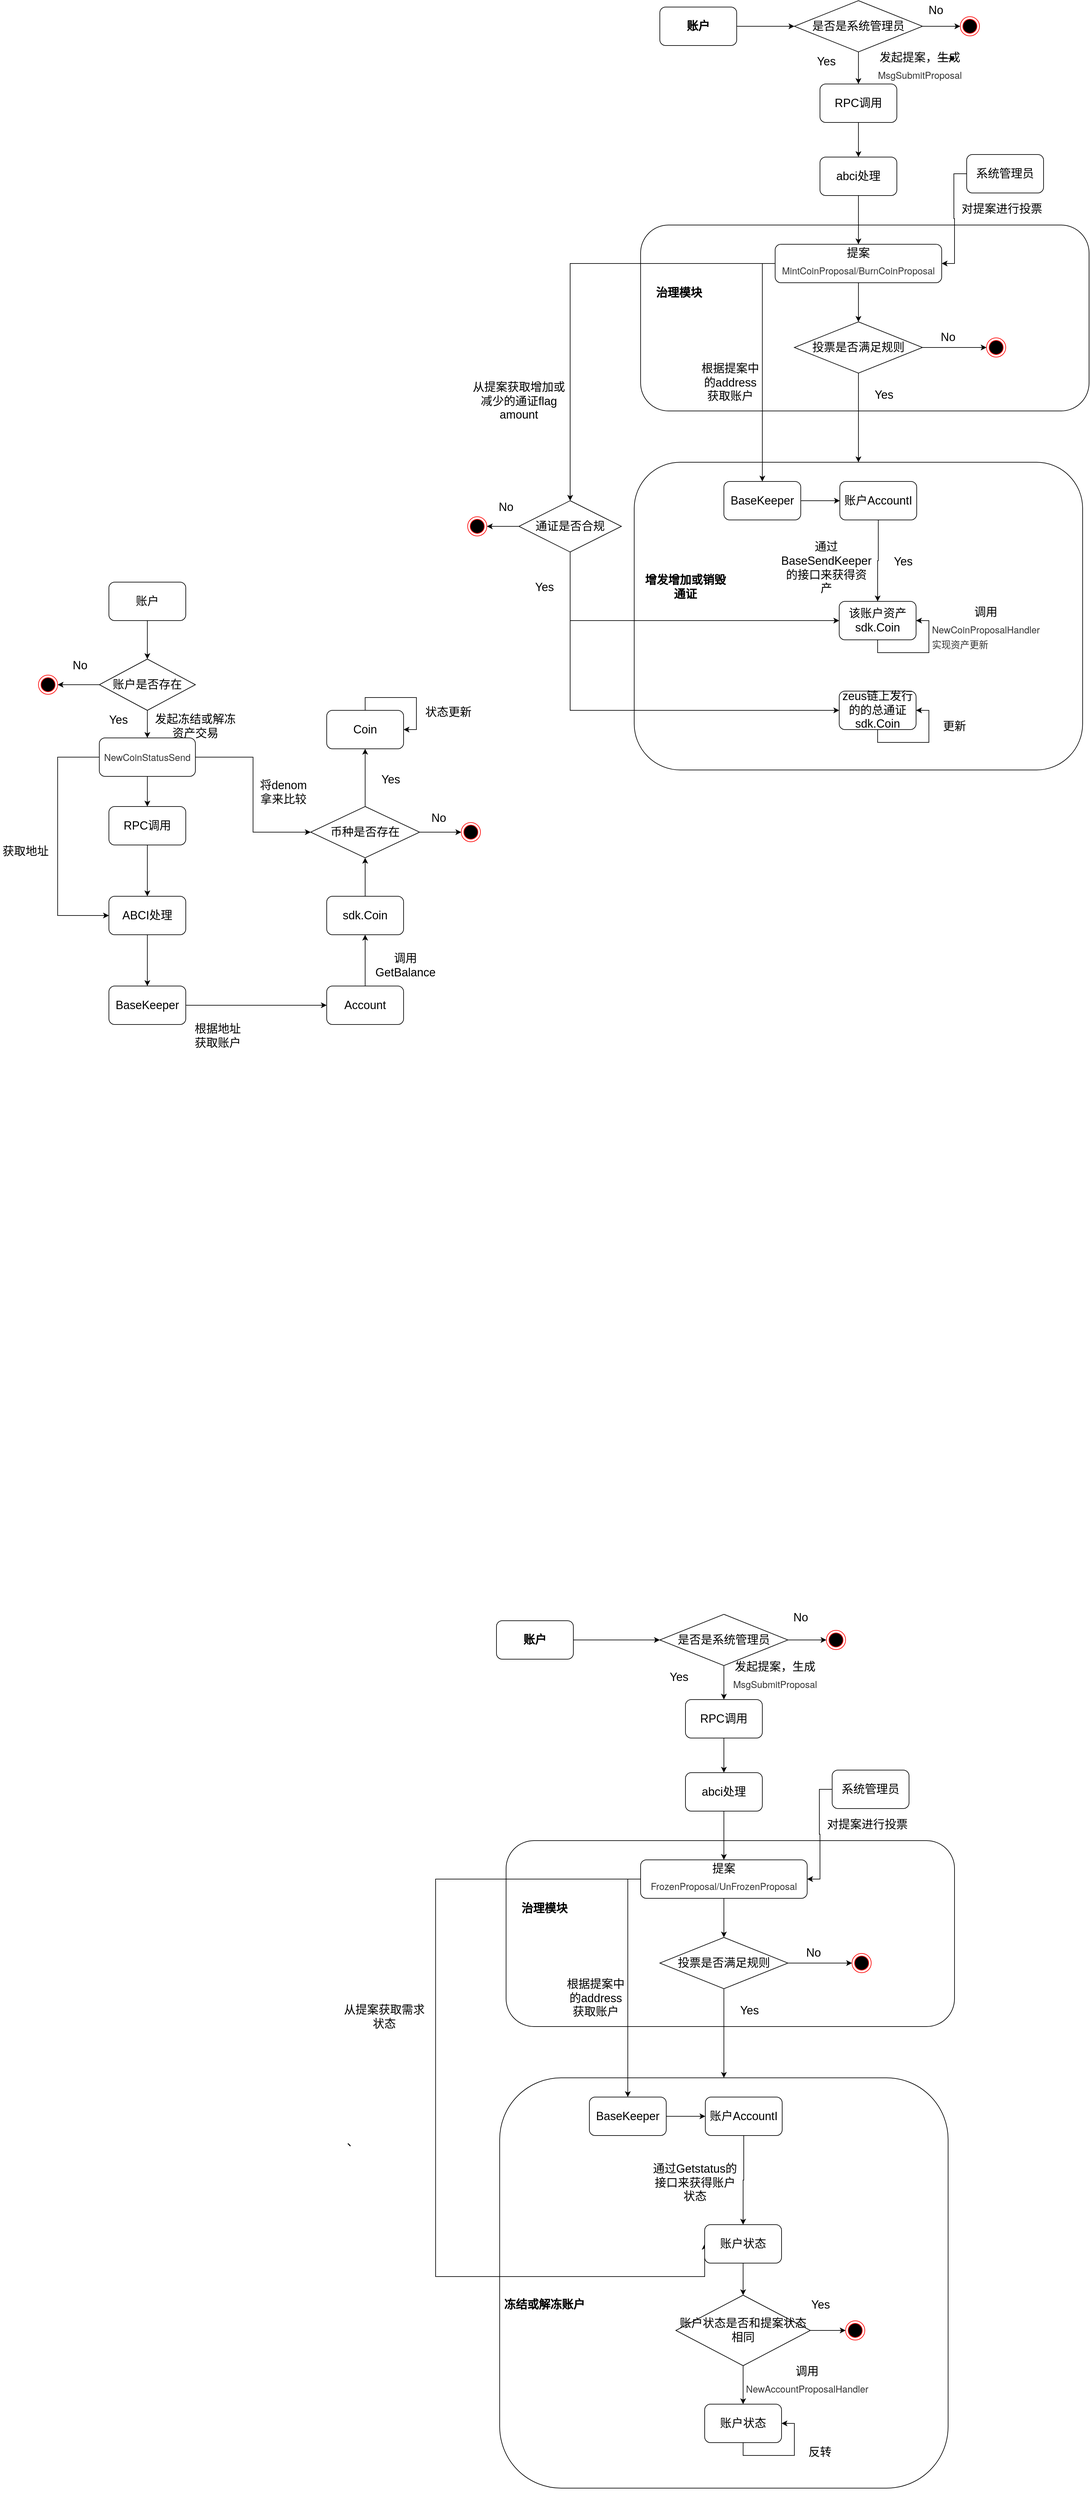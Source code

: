 <mxfile version="16.5.5" type="github">
  <diagram name="Page-1" id="13e1069c-82ec-6db2-03f1-153e76fe0fe0">
    <mxGraphModel dx="2330" dy="799" grid="1" gridSize="10" guides="1" tooltips="1" connect="1" arrows="1" fold="1" page="1" pageScale="1" pageWidth="1100" pageHeight="850" background="none" math="0" shadow="0">
      <root>
        <mxCell id="0" />
        <mxCell id="1" parent="0" />
        <mxCell id="Nz0Rocr3UUq3pwJZOBRc-75" value="" style="rounded=1;whiteSpace=wrap;html=1;fontSize=18;" vertex="1" parent="1">
          <mxGeometry x="160" y="900" width="700" height="480" as="geometry" />
        </mxCell>
        <mxCell id="Nz0Rocr3UUq3pwJZOBRc-208" style="edgeStyle=orthogonalEdgeStyle;rounded=0;orthogonalLoop=1;jettySize=auto;html=1;exitX=1;exitY=0.5;exitDx=0;exitDy=0;entryX=0;entryY=0.5;entryDx=0;entryDy=0;fontSize=18;" edge="1" parent="1" source="Nz0Rocr3UUq3pwJZOBRc-51" target="Nz0Rocr3UUq3pwJZOBRc-204">
          <mxGeometry relative="1" as="geometry" />
        </mxCell>
        <mxCell id="Nz0Rocr3UUq3pwJZOBRc-51" value="&lt;span style=&quot;font-size: 18px&quot;&gt;&lt;b&gt;账户&lt;/b&gt;&lt;/span&gt;" style="rounded=1;whiteSpace=wrap;html=1;" vertex="1" parent="1">
          <mxGeometry x="200" y="190" width="120" height="60" as="geometry" />
        </mxCell>
        <mxCell id="Nz0Rocr3UUq3pwJZOBRc-52" value="" style="rounded=1;whiteSpace=wrap;html=1;" vertex="1" parent="1">
          <mxGeometry x="170" y="530" width="700" height="290" as="geometry" />
        </mxCell>
        <mxCell id="Nz0Rocr3UUq3pwJZOBRc-53" value="&lt;b&gt;&lt;font style=&quot;font-size: 18px&quot;&gt;治理模块&lt;/font&gt;&lt;/b&gt;" style="text;html=1;strokeColor=none;fillColor=none;align=center;verticalAlign=middle;whiteSpace=wrap;rounded=0;" vertex="1" parent="1">
          <mxGeometry x="180" y="591" width="100" height="90" as="geometry" />
        </mxCell>
        <mxCell id="Nz0Rocr3UUq3pwJZOBRc-60" value="" style="edgeStyle=orthogonalEdgeStyle;rounded=0;orthogonalLoop=1;jettySize=auto;html=1;fontSize=18;" edge="1" parent="1" source="Nz0Rocr3UUq3pwJZOBRc-56" target="Nz0Rocr3UUq3pwJZOBRc-59">
          <mxGeometry relative="1" as="geometry" />
        </mxCell>
        <mxCell id="Nz0Rocr3UUq3pwJZOBRc-56" value="RPC调用" style="rounded=1;whiteSpace=wrap;html=1;fontSize=18;" vertex="1" parent="1">
          <mxGeometry x="450" y="310" width="120" height="60" as="geometry" />
        </mxCell>
        <mxCell id="Nz0Rocr3UUq3pwJZOBRc-66" style="edgeStyle=orthogonalEdgeStyle;rounded=0;orthogonalLoop=1;jettySize=auto;html=1;entryX=0.5;entryY=0;entryDx=0;entryDy=0;fontSize=18;" edge="1" parent="1" source="Nz0Rocr3UUq3pwJZOBRc-59" target="Nz0Rocr3UUq3pwJZOBRc-63">
          <mxGeometry relative="1" as="geometry" />
        </mxCell>
        <mxCell id="Nz0Rocr3UUq3pwJZOBRc-59" value="abci处理" style="whiteSpace=wrap;html=1;fontSize=18;rounded=1;" vertex="1" parent="1">
          <mxGeometry x="450" y="424" width="120" height="60" as="geometry" />
        </mxCell>
        <mxCell id="Nz0Rocr3UUq3pwJZOBRc-62" value="发起提案，生成&lt;div&gt;&lt;div class=&quot;document&quot;&gt;&lt;p class=&quot;paragraph text-align-type-left pap-line-1.3 pap-line-rule-auto pap-spacing-before-3pt pap-spacing-after-3pt&quot; style=&quot;text-align: left ; line-height: 1.3 ; margin-top: 4px ; margin-bottom: 4px&quot;&gt;&lt;span style=&quot;font-size: 11pt ; font-family: &amp;#34;helvetica neue&amp;#34; , &amp;#34;helvetica&amp;#34; , &amp;#34;pingfang sc&amp;#34; , &amp;#34;microsoft yahei&amp;#34; , &amp;#34;source han sans sc&amp;#34; , &amp;#34;noto sans cjk sc&amp;#34; , &amp;#34;wenquanyi micro hei&amp;#34; , sans-serif ; color: rgb(51 , 51 , 51) ; background: transparent ; letter-spacing: 0pt ; vertical-align: baseline&quot;&gt;MsgSubmitProposal&lt;/span&gt;&lt;/p&gt;&lt;/div&gt;&lt;/div&gt;" style="text;html=1;strokeColor=none;fillColor=none;align=center;verticalAlign=middle;whiteSpace=wrap;rounded=0;fontSize=18;" vertex="1" parent="1">
          <mxGeometry x="551" y="270" width="110" height="30" as="geometry" />
        </mxCell>
        <mxCell id="Nz0Rocr3UUq3pwJZOBRc-71" value="" style="edgeStyle=orthogonalEdgeStyle;rounded=0;orthogonalLoop=1;jettySize=auto;html=1;fontSize=18;" edge="1" parent="1" source="Nz0Rocr3UUq3pwJZOBRc-63" target="Nz0Rocr3UUq3pwJZOBRc-69">
          <mxGeometry relative="1" as="geometry" />
        </mxCell>
        <mxCell id="Nz0Rocr3UUq3pwJZOBRc-82" style="edgeStyle=orthogonalEdgeStyle;rounded=0;orthogonalLoop=1;jettySize=auto;html=1;exitX=0;exitY=0.5;exitDx=0;exitDy=0;entryX=0.5;entryY=0;entryDx=0;entryDy=0;fontSize=18;" edge="1" parent="1" source="Nz0Rocr3UUq3pwJZOBRc-63" target="Nz0Rocr3UUq3pwJZOBRc-78">
          <mxGeometry relative="1" as="geometry" />
        </mxCell>
        <mxCell id="Nz0Rocr3UUq3pwJZOBRc-108" style="edgeStyle=orthogonalEdgeStyle;rounded=0;orthogonalLoop=1;jettySize=auto;html=1;exitX=0;exitY=0.5;exitDx=0;exitDy=0;entryX=0.5;entryY=0;entryDx=0;entryDy=0;fontSize=18;" edge="1" parent="1" source="Nz0Rocr3UUq3pwJZOBRc-63" target="Nz0Rocr3UUq3pwJZOBRc-107">
          <mxGeometry relative="1" as="geometry" />
        </mxCell>
        <mxCell id="Nz0Rocr3UUq3pwJZOBRc-63" value="提案&lt;div&gt;&lt;div class=&quot;document&quot;&gt;&lt;p class=&quot;paragraph text-align-type-left pap-line-1.3 pap-line-rule-auto pap-spacing-before-3pt pap-spacing-after-3pt&quot; style=&quot;text-align: left ; line-height: 1.3 ; margin-top: 4px ; margin-bottom: 4px&quot;&gt;&lt;span style=&quot;font-size: 11pt ; font-family: &amp;#34;helvetica neue&amp;#34; , &amp;#34;helvetica&amp;#34; , &amp;#34;pingfang sc&amp;#34; , &amp;#34;microsoft yahei&amp;#34; , &amp;#34;source han sans sc&amp;#34; , &amp;#34;noto sans cjk sc&amp;#34; , &amp;#34;wenquanyi micro hei&amp;#34; , sans-serif ; color: rgb(51 , 51 , 51) ; background: transparent ; letter-spacing: 0pt ; vertical-align: baseline&quot;&gt;MintCoinProposal/BurnCoinProposal&lt;/span&gt;&lt;/p&gt;&lt;/div&gt;&lt;/div&gt;" style="rounded=1;whiteSpace=wrap;html=1;fontSize=18;" vertex="1" parent="1">
          <mxGeometry x="380" y="560" width="260" height="60" as="geometry" />
        </mxCell>
        <mxCell id="Nz0Rocr3UUq3pwJZOBRc-65" style="edgeStyle=orthogonalEdgeStyle;rounded=0;orthogonalLoop=1;jettySize=auto;html=1;entryX=1;entryY=0.5;entryDx=0;entryDy=0;fontSize=18;" edge="1" parent="1" source="Nz0Rocr3UUq3pwJZOBRc-64" target="Nz0Rocr3UUq3pwJZOBRc-63">
          <mxGeometry relative="1" as="geometry" />
        </mxCell>
        <mxCell id="Nz0Rocr3UUq3pwJZOBRc-64" value="系统管理员" style="rounded=1;whiteSpace=wrap;html=1;fontSize=18;" vertex="1" parent="1">
          <mxGeometry x="679" y="420" width="120" height="60" as="geometry" />
        </mxCell>
        <mxCell id="Nz0Rocr3UUq3pwJZOBRc-67" value="对提案进行投票" style="text;html=1;strokeColor=none;fillColor=none;align=center;verticalAlign=middle;whiteSpace=wrap;rounded=0;fontSize=18;" vertex="1" parent="1">
          <mxGeometry x="669" y="490" width="130" height="30" as="geometry" />
        </mxCell>
        <mxCell id="Nz0Rocr3UUq3pwJZOBRc-73" style="edgeStyle=orthogonalEdgeStyle;rounded=0;orthogonalLoop=1;jettySize=auto;html=1;exitX=1;exitY=0.5;exitDx=0;exitDy=0;entryX=0;entryY=0.5;entryDx=0;entryDy=0;fontSize=18;" edge="1" parent="1" source="Nz0Rocr3UUq3pwJZOBRc-69" target="Nz0Rocr3UUq3pwJZOBRc-72">
          <mxGeometry relative="1" as="geometry" />
        </mxCell>
        <mxCell id="Nz0Rocr3UUq3pwJZOBRc-77" style="edgeStyle=orthogonalEdgeStyle;rounded=0;orthogonalLoop=1;jettySize=auto;html=1;exitX=0.5;exitY=1;exitDx=0;exitDy=0;entryX=0.5;entryY=0;entryDx=0;entryDy=0;fontSize=18;" edge="1" parent="1" source="Nz0Rocr3UUq3pwJZOBRc-69" target="Nz0Rocr3UUq3pwJZOBRc-75">
          <mxGeometry relative="1" as="geometry" />
        </mxCell>
        <mxCell id="Nz0Rocr3UUq3pwJZOBRc-69" value="投票是否满足规则" style="rhombus;whiteSpace=wrap;html=1;fontSize=18;" vertex="1" parent="1">
          <mxGeometry x="410" y="681" width="200" height="80" as="geometry" />
        </mxCell>
        <mxCell id="Nz0Rocr3UUq3pwJZOBRc-72" value="" style="ellipse;html=1;shape=endState;fillColor=#000000;strokeColor=#ff0000;fontSize=18;" vertex="1" parent="1">
          <mxGeometry x="710" y="706" width="30" height="30" as="geometry" />
        </mxCell>
        <mxCell id="Nz0Rocr3UUq3pwJZOBRc-74" value="No" style="text;html=1;strokeColor=none;fillColor=none;align=center;verticalAlign=middle;whiteSpace=wrap;rounded=0;fontSize=18;" vertex="1" parent="1">
          <mxGeometry x="620" y="690" width="60" height="30" as="geometry" />
        </mxCell>
        <mxCell id="Nz0Rocr3UUq3pwJZOBRc-76" value="&lt;b&gt;增发增加或销毁通证&lt;/b&gt;" style="text;html=1;strokeColor=none;fillColor=none;align=center;verticalAlign=middle;whiteSpace=wrap;rounded=0;fontSize=18;" vertex="1" parent="1">
          <mxGeometry x="170" y="1080" width="140" height="30" as="geometry" />
        </mxCell>
        <mxCell id="Nz0Rocr3UUq3pwJZOBRc-85" value="" style="edgeStyle=orthogonalEdgeStyle;rounded=0;orthogonalLoop=1;jettySize=auto;html=1;fontSize=18;" edge="1" parent="1" source="Nz0Rocr3UUq3pwJZOBRc-78" target="Nz0Rocr3UUq3pwJZOBRc-84">
          <mxGeometry relative="1" as="geometry" />
        </mxCell>
        <mxCell id="Nz0Rocr3UUq3pwJZOBRc-78" value="BaseKeeper" style="rounded=1;whiteSpace=wrap;html=1;fontSize=18;" vertex="1" parent="1">
          <mxGeometry x="300" y="930" width="120" height="60" as="geometry" />
        </mxCell>
        <mxCell id="Nz0Rocr3UUq3pwJZOBRc-83" value="根据提案中的address获取账户" style="text;html=1;strokeColor=none;fillColor=none;align=center;verticalAlign=middle;whiteSpace=wrap;rounded=0;fontSize=18;" vertex="1" parent="1">
          <mxGeometry x="260" y="761" width="100" height="30" as="geometry" />
        </mxCell>
        <mxCell id="Nz0Rocr3UUq3pwJZOBRc-215" style="edgeStyle=orthogonalEdgeStyle;rounded=0;orthogonalLoop=1;jettySize=auto;html=1;entryX=0.5;entryY=0;entryDx=0;entryDy=0;fontSize=18;" edge="1" parent="1" source="Nz0Rocr3UUq3pwJZOBRc-84" target="Nz0Rocr3UUq3pwJZOBRc-95">
          <mxGeometry relative="1" as="geometry" />
        </mxCell>
        <mxCell id="Nz0Rocr3UUq3pwJZOBRc-84" value="账户AccountI" style="rounded=1;whiteSpace=wrap;html=1;fontSize=18;" vertex="1" parent="1">
          <mxGeometry x="481" y="930" width="120" height="60" as="geometry" />
        </mxCell>
        <mxCell id="Nz0Rocr3UUq3pwJZOBRc-92" value="Yes" style="text;html=1;strokeColor=none;fillColor=none;align=center;verticalAlign=middle;whiteSpace=wrap;rounded=0;fontSize=18;" vertex="1" parent="1">
          <mxGeometry x="520" y="780" width="60" height="30" as="geometry" />
        </mxCell>
        <mxCell id="Nz0Rocr3UUq3pwJZOBRc-95" value="该账户资产sdk.Coin" style="rounded=1;whiteSpace=wrap;html=1;fontSize=18;" vertex="1" parent="1">
          <mxGeometry x="480" y="1117" width="120" height="60" as="geometry" />
        </mxCell>
        <mxCell id="Nz0Rocr3UUq3pwJZOBRc-98" value="从提案获取增加或减少的通证flag amount" style="text;html=1;strokeColor=none;fillColor=none;align=center;verticalAlign=middle;whiteSpace=wrap;rounded=0;fontSize=18;" vertex="1" parent="1">
          <mxGeometry x="-100" y="790" width="160" height="30" as="geometry" />
        </mxCell>
        <mxCell id="Nz0Rocr3UUq3pwJZOBRc-100" style="edgeStyle=orthogonalEdgeStyle;rounded=0;orthogonalLoop=1;jettySize=auto;html=1;exitX=0.5;exitY=1;exitDx=0;exitDy=0;entryX=1;entryY=0.5;entryDx=0;entryDy=0;fontSize=18;" edge="1" parent="1" source="Nz0Rocr3UUq3pwJZOBRc-95" target="Nz0Rocr3UUq3pwJZOBRc-95">
          <mxGeometry relative="1" as="geometry" />
        </mxCell>
        <mxCell id="Nz0Rocr3UUq3pwJZOBRc-102" style="edgeStyle=orthogonalEdgeStyle;rounded=0;orthogonalLoop=1;jettySize=auto;html=1;exitX=0.5;exitY=1;exitDx=0;exitDy=0;fontSize=18;" edge="1" parent="1">
          <mxGeometry relative="1" as="geometry">
            <mxPoint x="510" y="1437" as="sourcePoint" />
            <mxPoint x="510" y="1437" as="targetPoint" />
          </mxGeometry>
        </mxCell>
        <mxCell id="Nz0Rocr3UUq3pwJZOBRc-104" value="zeus链上发行的的总通证sdk.Coin" style="rounded=1;whiteSpace=wrap;html=1;fontSize=18;" vertex="1" parent="1">
          <mxGeometry x="480" y="1257" width="120" height="60" as="geometry" />
        </mxCell>
        <mxCell id="Nz0Rocr3UUq3pwJZOBRc-111" value="" style="edgeStyle=orthogonalEdgeStyle;rounded=0;orthogonalLoop=1;jettySize=auto;html=1;fontSize=18;" edge="1" parent="1" source="Nz0Rocr3UUq3pwJZOBRc-107" target="Nz0Rocr3UUq3pwJZOBRc-110">
          <mxGeometry relative="1" as="geometry" />
        </mxCell>
        <mxCell id="Nz0Rocr3UUq3pwJZOBRc-114" style="edgeStyle=orthogonalEdgeStyle;rounded=0;orthogonalLoop=1;jettySize=auto;html=1;exitX=0.5;exitY=1;exitDx=0;exitDy=0;entryX=0;entryY=0.5;entryDx=0;entryDy=0;fontSize=18;" edge="1" parent="1" source="Nz0Rocr3UUq3pwJZOBRc-107" target="Nz0Rocr3UUq3pwJZOBRc-95">
          <mxGeometry relative="1" as="geometry" />
        </mxCell>
        <mxCell id="Nz0Rocr3UUq3pwJZOBRc-115" style="edgeStyle=orthogonalEdgeStyle;rounded=0;orthogonalLoop=1;jettySize=auto;html=1;exitX=0.5;exitY=1;exitDx=0;exitDy=0;entryX=0;entryY=0.5;entryDx=0;entryDy=0;fontSize=18;" edge="1" parent="1" source="Nz0Rocr3UUq3pwJZOBRc-107" target="Nz0Rocr3UUq3pwJZOBRc-104">
          <mxGeometry relative="1" as="geometry" />
        </mxCell>
        <mxCell id="Nz0Rocr3UUq3pwJZOBRc-107" value="通证是否合规" style="rhombus;whiteSpace=wrap;html=1;fontSize=18;" vertex="1" parent="1">
          <mxGeometry x="-20" y="960" width="160" height="80" as="geometry" />
        </mxCell>
        <mxCell id="Nz0Rocr3UUq3pwJZOBRc-109" value="Yes" style="text;html=1;strokeColor=none;fillColor=none;align=center;verticalAlign=middle;whiteSpace=wrap;rounded=0;fontSize=18;" vertex="1" parent="1">
          <mxGeometry x="550" y="1040" width="60" height="30" as="geometry" />
        </mxCell>
        <mxCell id="Nz0Rocr3UUq3pwJZOBRc-110" value="" style="ellipse;html=1;shape=endState;fillColor=#000000;strokeColor=#ff0000;fontSize=18;" vertex="1" parent="1">
          <mxGeometry x="-100" y="985" width="30" height="30" as="geometry" />
        </mxCell>
        <mxCell id="Nz0Rocr3UUq3pwJZOBRc-113" value="No" style="text;html=1;strokeColor=none;fillColor=none;align=center;verticalAlign=middle;whiteSpace=wrap;rounded=0;fontSize=18;" vertex="1" parent="1">
          <mxGeometry x="-70" y="955" width="60" height="30" as="geometry" />
        </mxCell>
        <mxCell id="Nz0Rocr3UUq3pwJZOBRc-116" value="Yes" style="text;html=1;strokeColor=none;fillColor=none;align=center;verticalAlign=middle;whiteSpace=wrap;rounded=0;fontSize=18;" vertex="1" parent="1">
          <mxGeometry x="-10" y="1080" width="60" height="30" as="geometry" />
        </mxCell>
        <mxCell id="Nz0Rocr3UUq3pwJZOBRc-117" style="edgeStyle=orthogonalEdgeStyle;rounded=0;orthogonalLoop=1;jettySize=auto;html=1;exitX=0.5;exitY=1;exitDx=0;exitDy=0;fontSize=18;" edge="1" parent="1">
          <mxGeometry relative="1" as="geometry">
            <mxPoint x="510" y="1437" as="sourcePoint" />
            <mxPoint x="510" y="1437" as="targetPoint" />
          </mxGeometry>
        </mxCell>
        <mxCell id="Nz0Rocr3UUq3pwJZOBRc-118" style="edgeStyle=orthogonalEdgeStyle;rounded=0;orthogonalLoop=1;jettySize=auto;html=1;exitX=0.5;exitY=1;exitDx=0;exitDy=0;entryX=1;entryY=0.5;entryDx=0;entryDy=0;fontSize=18;" edge="1" parent="1" source="Nz0Rocr3UUq3pwJZOBRc-104" target="Nz0Rocr3UUq3pwJZOBRc-104">
          <mxGeometry relative="1" as="geometry" />
        </mxCell>
        <mxCell id="Nz0Rocr3UUq3pwJZOBRc-119" value="更新" style="text;html=1;strokeColor=none;fillColor=none;align=center;verticalAlign=middle;whiteSpace=wrap;rounded=0;fontSize=18;" vertex="1" parent="1">
          <mxGeometry x="630" y="1297" width="60" height="30" as="geometry" />
        </mxCell>
        <mxCell id="Nz0Rocr3UUq3pwJZOBRc-120" value="通过BaseSendKeeper的接口来获得资产" style="text;html=1;strokeColor=none;fillColor=none;align=center;verticalAlign=middle;whiteSpace=wrap;rounded=0;fontSize=18;" vertex="1" parent="1">
          <mxGeometry x="390" y="1050" width="140" height="30" as="geometry" />
        </mxCell>
        <mxCell id="Nz0Rocr3UUq3pwJZOBRc-123" value="" style="rounded=1;whiteSpace=wrap;html=1;fontSize=18;" vertex="1" parent="1">
          <mxGeometry x="-50" y="3420" width="700" height="640" as="geometry" />
        </mxCell>
        <mxCell id="Nz0Rocr3UUq3pwJZOBRc-199" style="edgeStyle=orthogonalEdgeStyle;rounded=0;orthogonalLoop=1;jettySize=auto;html=1;entryX=0;entryY=0.5;entryDx=0;entryDy=0;fontSize=18;" edge="1" parent="1" source="Nz0Rocr3UUq3pwJZOBRc-125" target="Nz0Rocr3UUq3pwJZOBRc-195">
          <mxGeometry relative="1" as="geometry" />
        </mxCell>
        <mxCell id="Nz0Rocr3UUq3pwJZOBRc-125" value="&lt;span style=&quot;font-size: 18px&quot;&gt;&lt;b&gt;账户&lt;/b&gt;&lt;/span&gt;" style="rounded=1;whiteSpace=wrap;html=1;" vertex="1" parent="1">
          <mxGeometry x="-55" y="2707" width="120" height="60" as="geometry" />
        </mxCell>
        <mxCell id="Nz0Rocr3UUq3pwJZOBRc-126" value="" style="rounded=1;whiteSpace=wrap;html=1;" vertex="1" parent="1">
          <mxGeometry x="-40" y="3050" width="700" height="290" as="geometry" />
        </mxCell>
        <mxCell id="Nz0Rocr3UUq3pwJZOBRc-127" value="&lt;b&gt;&lt;font style=&quot;font-size: 18px&quot;&gt;治理模块&lt;/font&gt;&lt;/b&gt;" style="text;html=1;strokeColor=none;fillColor=none;align=center;verticalAlign=middle;whiteSpace=wrap;rounded=0;" vertex="1" parent="1">
          <mxGeometry x="-30" y="3111" width="100" height="90" as="geometry" />
        </mxCell>
        <mxCell id="Nz0Rocr3UUq3pwJZOBRc-128" value="" style="edgeStyle=orthogonalEdgeStyle;rounded=0;orthogonalLoop=1;jettySize=auto;html=1;fontSize=18;" edge="1" parent="1" source="Nz0Rocr3UUq3pwJZOBRc-129" target="Nz0Rocr3UUq3pwJZOBRc-131">
          <mxGeometry relative="1" as="geometry" />
        </mxCell>
        <mxCell id="Nz0Rocr3UUq3pwJZOBRc-129" value="RPC调用" style="rounded=1;whiteSpace=wrap;html=1;fontSize=18;" vertex="1" parent="1">
          <mxGeometry x="240" y="2830" width="120" height="60" as="geometry" />
        </mxCell>
        <mxCell id="Nz0Rocr3UUq3pwJZOBRc-130" style="edgeStyle=orthogonalEdgeStyle;rounded=0;orthogonalLoop=1;jettySize=auto;html=1;entryX=0.5;entryY=0;entryDx=0;entryDy=0;fontSize=18;" edge="1" parent="1" source="Nz0Rocr3UUq3pwJZOBRc-131" target="Nz0Rocr3UUq3pwJZOBRc-136">
          <mxGeometry relative="1" as="geometry" />
        </mxCell>
        <mxCell id="Nz0Rocr3UUq3pwJZOBRc-131" value="abci处理" style="whiteSpace=wrap;html=1;fontSize=18;rounded=1;" vertex="1" parent="1">
          <mxGeometry x="240" y="2944" width="120" height="60" as="geometry" />
        </mxCell>
        <mxCell id="Nz0Rocr3UUq3pwJZOBRc-132" value="发起提案，生成&lt;div&gt;&lt;div class=&quot;document&quot;&gt;&lt;p class=&quot;paragraph text-align-type-left pap-line-1.3 pap-line-rule-auto pap-spacing-before-3pt pap-spacing-after-3pt&quot; style=&quot;text-align: left ; line-height: 1.3 ; margin-top: 4px ; margin-bottom: 4px&quot;&gt;&lt;span style=&quot;font-size: 11pt ; font-family: &amp;#34;helvetica neue&amp;#34; , &amp;#34;helvetica&amp;#34; , &amp;#34;pingfang sc&amp;#34; , &amp;#34;microsoft yahei&amp;#34; , &amp;#34;source han sans sc&amp;#34; , &amp;#34;noto sans cjk sc&amp;#34; , &amp;#34;wenquanyi micro hei&amp;#34; , sans-serif ; color: rgb(51 , 51 , 51) ; background: transparent ; letter-spacing: 0pt ; vertical-align: baseline&quot;&gt;MsgSubmitProposal&lt;/span&gt;&lt;/p&gt;&lt;/div&gt;&lt;/div&gt;" style="text;html=1;strokeColor=none;fillColor=none;align=center;verticalAlign=middle;whiteSpace=wrap;rounded=0;fontSize=18;" vertex="1" parent="1">
          <mxGeometry x="325" y="2780" width="110" height="30" as="geometry" />
        </mxCell>
        <mxCell id="Nz0Rocr3UUq3pwJZOBRc-133" value="" style="edgeStyle=orthogonalEdgeStyle;rounded=0;orthogonalLoop=1;jettySize=auto;html=1;fontSize=18;" edge="1" parent="1" source="Nz0Rocr3UUq3pwJZOBRc-136" target="Nz0Rocr3UUq3pwJZOBRc-142">
          <mxGeometry relative="1" as="geometry" />
        </mxCell>
        <mxCell id="Nz0Rocr3UUq3pwJZOBRc-134" style="edgeStyle=orthogonalEdgeStyle;rounded=0;orthogonalLoop=1;jettySize=auto;html=1;exitX=0;exitY=0.5;exitDx=0;exitDy=0;entryX=0.5;entryY=0;entryDx=0;entryDy=0;fontSize=18;" edge="1" parent="1" source="Nz0Rocr3UUq3pwJZOBRc-136" target="Nz0Rocr3UUq3pwJZOBRc-147">
          <mxGeometry relative="1" as="geometry" />
        </mxCell>
        <mxCell id="Nz0Rocr3UUq3pwJZOBRc-135" style="edgeStyle=orthogonalEdgeStyle;rounded=0;orthogonalLoop=1;jettySize=auto;html=1;exitX=0;exitY=0.5;exitDx=0;exitDy=0;entryX=0;entryY=0.5;entryDx=0;entryDy=0;fontSize=18;" edge="1" parent="1" source="Nz0Rocr3UUq3pwJZOBRc-136" target="Nz0Rocr3UUq3pwJZOBRc-157">
          <mxGeometry relative="1" as="geometry">
            <mxPoint x="-150" y="3480" as="targetPoint" />
            <Array as="points">
              <mxPoint x="-150" y="3110" />
              <mxPoint x="-150" y="3730" />
            </Array>
          </mxGeometry>
        </mxCell>
        <mxCell id="Nz0Rocr3UUq3pwJZOBRc-136" value="提案&lt;div&gt;&lt;div class=&quot;document&quot;&gt;&lt;p class=&quot;paragraph text-align-type-left pap-line-1.3 pap-line-rule-auto pap-spacing-before-3pt pap-spacing-after-3pt&quot; style=&quot;text-align: left ; line-height: 1.3 ; margin-top: 4px ; margin-bottom: 4px&quot;&gt;&lt;span style=&quot;font-size: 11pt ; font-family: &amp;#34;helvetica neue&amp;#34; , &amp;#34;helvetica&amp;#34; , &amp;#34;pingfang sc&amp;#34; , &amp;#34;microsoft yahei&amp;#34; , &amp;#34;source han sans sc&amp;#34; , &amp;#34;noto sans cjk sc&amp;#34; , &amp;#34;wenquanyi micro hei&amp;#34; , sans-serif ; color: rgb(51 , 51 , 51) ; background: transparent ; letter-spacing: 0pt ; vertical-align: baseline&quot;&gt;&lt;span style=&quot;background-color: transparent ; font-family: &amp;#34;helvetica neue&amp;#34; , &amp;#34;helvetica&amp;#34; , &amp;#34;pingfang sc&amp;#34; , &amp;#34;microsoft yahei&amp;#34; , &amp;#34;source han sans sc&amp;#34; , &amp;#34;noto sans cjk sc&amp;#34; , &amp;#34;wenquanyi micro hei&amp;#34; , sans-serif ; font-size: 11pt ; letter-spacing: 0pt&quot;&gt;FrozenProposal&lt;/span&gt;/Un&lt;/span&gt;&lt;span style=&quot;background-color: transparent ; color: rgb(51 , 51 , 51) ; font-family: &amp;#34;helvetica neue&amp;#34; , &amp;#34;helvetica&amp;#34; , &amp;#34;pingfang sc&amp;#34; , &amp;#34;microsoft yahei&amp;#34; , &amp;#34;source han sans sc&amp;#34; , &amp;#34;noto sans cjk sc&amp;#34; , &amp;#34;wenquanyi micro hei&amp;#34; , sans-serif ; font-size: 11pt ; letter-spacing: 0pt&quot;&gt;FrozenProposal&lt;/span&gt;&lt;/p&gt;&lt;/div&gt;&lt;/div&gt;" style="rounded=1;whiteSpace=wrap;html=1;fontSize=18;" vertex="1" parent="1">
          <mxGeometry x="170" y="3080" width="260" height="60" as="geometry" />
        </mxCell>
        <mxCell id="Nz0Rocr3UUq3pwJZOBRc-137" style="edgeStyle=orthogonalEdgeStyle;rounded=0;orthogonalLoop=1;jettySize=auto;html=1;entryX=1;entryY=0.5;entryDx=0;entryDy=0;fontSize=18;" edge="1" parent="1" source="Nz0Rocr3UUq3pwJZOBRc-138" target="Nz0Rocr3UUq3pwJZOBRc-136">
          <mxGeometry relative="1" as="geometry" />
        </mxCell>
        <mxCell id="Nz0Rocr3UUq3pwJZOBRc-138" value="系统管理员" style="rounded=1;whiteSpace=wrap;html=1;fontSize=18;" vertex="1" parent="1">
          <mxGeometry x="469" y="2940" width="120" height="60" as="geometry" />
        </mxCell>
        <mxCell id="Nz0Rocr3UUq3pwJZOBRc-139" value="对提案进行投票" style="text;html=1;strokeColor=none;fillColor=none;align=center;verticalAlign=middle;whiteSpace=wrap;rounded=0;fontSize=18;" vertex="1" parent="1">
          <mxGeometry x="459" y="3010" width="130" height="30" as="geometry" />
        </mxCell>
        <mxCell id="Nz0Rocr3UUq3pwJZOBRc-140" style="edgeStyle=orthogonalEdgeStyle;rounded=0;orthogonalLoop=1;jettySize=auto;html=1;exitX=1;exitY=0.5;exitDx=0;exitDy=0;entryX=0;entryY=0.5;entryDx=0;entryDy=0;fontSize=18;" edge="1" parent="1" source="Nz0Rocr3UUq3pwJZOBRc-142" target="Nz0Rocr3UUq3pwJZOBRc-143">
          <mxGeometry relative="1" as="geometry" />
        </mxCell>
        <mxCell id="Nz0Rocr3UUq3pwJZOBRc-141" style="edgeStyle=orthogonalEdgeStyle;rounded=0;orthogonalLoop=1;jettySize=auto;html=1;exitX=0.5;exitY=1;exitDx=0;exitDy=0;entryX=0.5;entryY=0;entryDx=0;entryDy=0;fontSize=18;" edge="1" parent="1" source="Nz0Rocr3UUq3pwJZOBRc-142" target="Nz0Rocr3UUq3pwJZOBRc-123">
          <mxGeometry relative="1" as="geometry" />
        </mxCell>
        <mxCell id="Nz0Rocr3UUq3pwJZOBRc-142" value="投票是否满足规则" style="rhombus;whiteSpace=wrap;html=1;fontSize=18;" vertex="1" parent="1">
          <mxGeometry x="200" y="3201" width="200" height="80" as="geometry" />
        </mxCell>
        <mxCell id="Nz0Rocr3UUq3pwJZOBRc-143" value="" style="ellipse;html=1;shape=endState;fillColor=#000000;strokeColor=#ff0000;fontSize=18;" vertex="1" parent="1">
          <mxGeometry x="500" y="3226" width="30" height="30" as="geometry" />
        </mxCell>
        <mxCell id="Nz0Rocr3UUq3pwJZOBRc-144" value="No" style="text;html=1;strokeColor=none;fillColor=none;align=center;verticalAlign=middle;whiteSpace=wrap;rounded=0;fontSize=18;" vertex="1" parent="1">
          <mxGeometry x="410" y="3210" width="60" height="30" as="geometry" />
        </mxCell>
        <mxCell id="Nz0Rocr3UUq3pwJZOBRc-145" value="&lt;b&gt;冻结或解冻账户&lt;/b&gt;" style="text;html=1;strokeColor=none;fillColor=none;align=center;verticalAlign=middle;whiteSpace=wrap;rounded=0;fontSize=18;" vertex="1" parent="1">
          <mxGeometry x="-50" y="3759" width="140" height="30" as="geometry" />
        </mxCell>
        <mxCell id="Nz0Rocr3UUq3pwJZOBRc-146" value="" style="edgeStyle=orthogonalEdgeStyle;rounded=0;orthogonalLoop=1;jettySize=auto;html=1;fontSize=18;" edge="1" parent="1" source="Nz0Rocr3UUq3pwJZOBRc-147" target="Nz0Rocr3UUq3pwJZOBRc-150">
          <mxGeometry relative="1" as="geometry" />
        </mxCell>
        <mxCell id="Nz0Rocr3UUq3pwJZOBRc-147" value="BaseKeeper" style="rounded=1;whiteSpace=wrap;html=1;fontSize=18;" vertex="1" parent="1">
          <mxGeometry x="90" y="3450" width="120" height="60" as="geometry" />
        </mxCell>
        <mxCell id="Nz0Rocr3UUq3pwJZOBRc-148" value="根据提案中的address获取账户" style="text;html=1;strokeColor=none;fillColor=none;align=center;verticalAlign=middle;whiteSpace=wrap;rounded=0;fontSize=18;" vertex="1" parent="1">
          <mxGeometry x="50" y="3281" width="100" height="30" as="geometry" />
        </mxCell>
        <mxCell id="Nz0Rocr3UUq3pwJZOBRc-150" value="账户AccountI" style="rounded=1;whiteSpace=wrap;html=1;fontSize=18;" vertex="1" parent="1">
          <mxGeometry x="271" y="3450" width="120" height="60" as="geometry" />
        </mxCell>
        <mxCell id="Nz0Rocr3UUq3pwJZOBRc-152" value="" style="edgeStyle=orthogonalEdgeStyle;rounded=0;orthogonalLoop=1;jettySize=auto;html=1;fontSize=18;exitX=0.5;exitY=1;exitDx=0;exitDy=0;" edge="1" parent="1" source="Nz0Rocr3UUq3pwJZOBRc-150" target="Nz0Rocr3UUq3pwJZOBRc-157">
          <mxGeometry relative="1" as="geometry">
            <mxPoint x="330" y="3589" as="sourcePoint" />
          </mxGeometry>
        </mxCell>
        <mxCell id="Nz0Rocr3UUq3pwJZOBRc-156" value="Yes" style="text;html=1;strokeColor=none;fillColor=none;align=center;verticalAlign=middle;whiteSpace=wrap;rounded=0;fontSize=18;" vertex="1" parent="1">
          <mxGeometry x="310" y="3300" width="60" height="30" as="geometry" />
        </mxCell>
        <mxCell id="Nz0Rocr3UUq3pwJZOBRc-176" style="edgeStyle=orthogonalEdgeStyle;rounded=0;orthogonalLoop=1;jettySize=auto;html=1;exitX=0.5;exitY=1;exitDx=0;exitDy=0;entryX=0.5;entryY=0;entryDx=0;entryDy=0;fontSize=18;" edge="1" parent="1" source="Nz0Rocr3UUq3pwJZOBRc-157" target="Nz0Rocr3UUq3pwJZOBRc-175">
          <mxGeometry relative="1" as="geometry" />
        </mxCell>
        <mxCell id="Nz0Rocr3UUq3pwJZOBRc-157" value="账户状态" style="rounded=1;whiteSpace=wrap;html=1;fontSize=18;" vertex="1" parent="1">
          <mxGeometry x="270" y="3649" width="120" height="60" as="geometry" />
        </mxCell>
        <mxCell id="Nz0Rocr3UUq3pwJZOBRc-158" value="从提案获取需求&lt;br&gt;状态" style="text;html=1;strokeColor=none;fillColor=none;align=center;verticalAlign=middle;whiteSpace=wrap;rounded=0;fontSize=18;" vertex="1" parent="1">
          <mxGeometry x="-310" y="3310" width="160" height="30" as="geometry" />
        </mxCell>
        <mxCell id="Nz0Rocr3UUq3pwJZOBRc-161" style="edgeStyle=orthogonalEdgeStyle;rounded=0;orthogonalLoop=1;jettySize=auto;html=1;exitX=0.5;exitY=1;exitDx=0;exitDy=0;fontSize=18;" edge="1" parent="1">
          <mxGeometry relative="1" as="geometry">
            <mxPoint x="300" y="4069" as="sourcePoint" />
            <mxPoint x="300" y="4069" as="targetPoint" />
          </mxGeometry>
        </mxCell>
        <mxCell id="Nz0Rocr3UUq3pwJZOBRc-163" value="、" style="edgeStyle=orthogonalEdgeStyle;rounded=0;orthogonalLoop=1;jettySize=auto;html=1;fontSize=18;" edge="1" parent="1">
          <mxGeometry relative="1" as="geometry">
            <mxPoint x="-280" y="3520" as="sourcePoint" />
            <mxPoint x="-280" y="3520" as="targetPoint" />
          </mxGeometry>
        </mxCell>
        <mxCell id="Nz0Rocr3UUq3pwJZOBRc-171" style="edgeStyle=orthogonalEdgeStyle;rounded=0;orthogonalLoop=1;jettySize=auto;html=1;exitX=0.5;exitY=1;exitDx=0;exitDy=0;fontSize=18;" edge="1" parent="1">
          <mxGeometry relative="1" as="geometry">
            <mxPoint x="300" y="4069" as="sourcePoint" />
            <mxPoint x="300" y="4069" as="targetPoint" />
          </mxGeometry>
        </mxCell>
        <mxCell id="Nz0Rocr3UUq3pwJZOBRc-174" value="通过Getstatus的接口来获得账户状态" style="text;html=1;strokeColor=none;fillColor=none;align=center;verticalAlign=middle;whiteSpace=wrap;rounded=0;fontSize=18;" vertex="1" parent="1">
          <mxGeometry x="185" y="3569" width="140" height="30" as="geometry" />
        </mxCell>
        <mxCell id="Nz0Rocr3UUq3pwJZOBRc-179" value="" style="edgeStyle=orthogonalEdgeStyle;rounded=0;orthogonalLoop=1;jettySize=auto;html=1;fontSize=18;" edge="1" parent="1" source="Nz0Rocr3UUq3pwJZOBRc-175" target="Nz0Rocr3UUq3pwJZOBRc-177">
          <mxGeometry relative="1" as="geometry" />
        </mxCell>
        <mxCell id="Nz0Rocr3UUq3pwJZOBRc-182" style="edgeStyle=orthogonalEdgeStyle;rounded=0;orthogonalLoop=1;jettySize=auto;html=1;exitX=0.5;exitY=1;exitDx=0;exitDy=0;entryX=0.5;entryY=0;entryDx=0;entryDy=0;fontSize=18;" edge="1" parent="1" source="Nz0Rocr3UUq3pwJZOBRc-175" target="Nz0Rocr3UUq3pwJZOBRc-181">
          <mxGeometry relative="1" as="geometry" />
        </mxCell>
        <mxCell id="Nz0Rocr3UUq3pwJZOBRc-175" value="账户状态是否和提案状态相同" style="rhombus;whiteSpace=wrap;html=1;fontSize=18;" vertex="1" parent="1">
          <mxGeometry x="225" y="3759" width="210" height="110" as="geometry" />
        </mxCell>
        <mxCell id="Nz0Rocr3UUq3pwJZOBRc-177" value="" style="ellipse;html=1;shape=endState;fillColor=#000000;strokeColor=#ff0000;fontSize=18;" vertex="1" parent="1">
          <mxGeometry x="490" y="3799" width="30" height="30" as="geometry" />
        </mxCell>
        <mxCell id="Nz0Rocr3UUq3pwJZOBRc-180" value="Yes" style="text;html=1;strokeColor=none;fillColor=none;align=center;verticalAlign=middle;whiteSpace=wrap;rounded=0;fontSize=18;" vertex="1" parent="1">
          <mxGeometry x="421" y="3759" width="60" height="30" as="geometry" />
        </mxCell>
        <mxCell id="Nz0Rocr3UUq3pwJZOBRc-181" value="账户状态" style="rounded=1;whiteSpace=wrap;html=1;fontSize=18;" vertex="1" parent="1">
          <mxGeometry x="270" y="3929" width="120" height="60" as="geometry" />
        </mxCell>
        <mxCell id="Nz0Rocr3UUq3pwJZOBRc-183" style="edgeStyle=orthogonalEdgeStyle;rounded=0;orthogonalLoop=1;jettySize=auto;html=1;exitX=0.5;exitY=1;exitDx=0;exitDy=0;entryX=1;entryY=0.5;entryDx=0;entryDy=0;fontSize=18;" edge="1" parent="1" source="Nz0Rocr3UUq3pwJZOBRc-181" target="Nz0Rocr3UUq3pwJZOBRc-181">
          <mxGeometry relative="1" as="geometry" />
        </mxCell>
        <mxCell id="Nz0Rocr3UUq3pwJZOBRc-184" value="反转" style="text;html=1;strokeColor=none;fillColor=none;align=center;verticalAlign=middle;whiteSpace=wrap;rounded=0;fontSize=18;" vertex="1" parent="1">
          <mxGeometry x="420" y="3989" width="60" height="30" as="geometry" />
        </mxCell>
        <mxCell id="Nz0Rocr3UUq3pwJZOBRc-185" style="edgeStyle=orthogonalEdgeStyle;rounded=0;orthogonalLoop=1;jettySize=auto;html=1;exitX=0.5;exitY=1;exitDx=0;exitDy=0;fontSize=18;" edge="1" parent="1">
          <mxGeometry relative="1" as="geometry">
            <mxPoint x="300" y="4069" as="sourcePoint" />
            <mxPoint x="300" y="4069" as="targetPoint" />
          </mxGeometry>
        </mxCell>
        <mxCell id="Nz0Rocr3UUq3pwJZOBRc-186" value="调用&lt;div&gt;&lt;div class=&quot;document&quot;&gt;&lt;p class=&quot;paragraph text-align-type-left pap-line-1.3 pap-line-rule-auto pap-spacing-before-3pt pap-spacing-after-3pt&quot; style=&quot;text-align: left ; line-height: 1.3 ; margin-top: 4px ; margin-bottom: 4px&quot;&gt;&lt;span style=&quot;font-size: 11pt ; font-family: &amp;#34;helvetica neue&amp;#34; , &amp;#34;helvetica&amp;#34; , &amp;#34;pingfang sc&amp;#34; , &amp;#34;microsoft yahei&amp;#34; , &amp;#34;source han sans sc&amp;#34; , &amp;#34;noto sans cjk sc&amp;#34; , &amp;#34;wenquanyi micro hei&amp;#34; , sans-serif ; color: rgb(51 , 51 , 51) ; background: transparent ; letter-spacing: 0pt ; vertical-align: baseline&quot;&gt;NewAccountProposalHandler&lt;/span&gt;&lt;/p&gt;&lt;/div&gt;&lt;/div&gt;" style="text;html=1;strokeColor=none;fillColor=none;align=center;verticalAlign=middle;whiteSpace=wrap;rounded=0;fontSize=18;" vertex="1" parent="1">
          <mxGeometry x="400" y="3879" width="60" height="30" as="geometry" />
        </mxCell>
        <mxCell id="Nz0Rocr3UUq3pwJZOBRc-189" value="调用&lt;div&gt;&lt;div class=&quot;document&quot;&gt;&lt;p class=&quot;paragraph text-align-type-left pap-line-1.3 pap-line-rule-auto pap-spacing-before-3pt pap-spacing-after-3pt&quot; style=&quot;text-align: left ; line-height: 1.3 ; margin-top: 4px ; margin-bottom: 4px&quot;&gt;&lt;span style=&quot;font-size: 11pt ; font-family: &amp;#34;helvetica neue&amp;#34; , &amp;#34;helvetica&amp;#34; , &amp;#34;pingfang sc&amp;#34; , &amp;#34;microsoft yahei&amp;#34; , &amp;#34;source han sans sc&amp;#34; , &amp;#34;noto sans cjk sc&amp;#34; , &amp;#34;wenquanyi micro hei&amp;#34; , sans-serif ; color: rgb(51 , 51 , 51) ; background: transparent ; letter-spacing: 0pt ; vertical-align: baseline&quot;&gt;NewCoinProposalHandler实现资产更新&lt;/span&gt;&lt;/p&gt;&lt;/div&gt;&lt;/div&gt;" style="text;html=1;strokeColor=none;fillColor=none;align=center;verticalAlign=middle;whiteSpace=wrap;rounded=0;fontSize=18;" vertex="1" parent="1">
          <mxGeometry x="679" y="1147" width="60" height="30" as="geometry" />
        </mxCell>
        <mxCell id="Nz0Rocr3UUq3pwJZOBRc-194" style="edgeStyle=orthogonalEdgeStyle;rounded=0;orthogonalLoop=1;jettySize=auto;html=1;exitX=1;exitY=0.5;exitDx=0;exitDy=0;entryX=0;entryY=0.5;entryDx=0;entryDy=0;fontSize=18;" edge="1" parent="1" source="Nz0Rocr3UUq3pwJZOBRc-195" target="Nz0Rocr3UUq3pwJZOBRc-196">
          <mxGeometry relative="1" as="geometry" />
        </mxCell>
        <mxCell id="Nz0Rocr3UUq3pwJZOBRc-200" value="" style="edgeStyle=orthogonalEdgeStyle;rounded=0;orthogonalLoop=1;jettySize=auto;html=1;fontSize=18;" edge="1" parent="1" source="Nz0Rocr3UUq3pwJZOBRc-195" target="Nz0Rocr3UUq3pwJZOBRc-129">
          <mxGeometry relative="1" as="geometry" />
        </mxCell>
        <mxCell id="Nz0Rocr3UUq3pwJZOBRc-195" value="是否是系统管理员" style="rhombus;whiteSpace=wrap;html=1;fontSize=18;" vertex="1" parent="1">
          <mxGeometry x="200" y="2697" width="200" height="80" as="geometry" />
        </mxCell>
        <mxCell id="Nz0Rocr3UUq3pwJZOBRc-196" value="" style="ellipse;html=1;shape=endState;fillColor=#000000;strokeColor=#ff0000;fontSize=18;" vertex="1" parent="1">
          <mxGeometry x="460" y="2722" width="30" height="30" as="geometry" />
        </mxCell>
        <mxCell id="Nz0Rocr3UUq3pwJZOBRc-197" value="No" style="text;html=1;strokeColor=none;fillColor=none;align=center;verticalAlign=middle;whiteSpace=wrap;rounded=0;fontSize=18;" vertex="1" parent="1">
          <mxGeometry x="390" y="2687" width="60" height="30" as="geometry" />
        </mxCell>
        <mxCell id="Nz0Rocr3UUq3pwJZOBRc-202" value="Yes" style="text;html=1;strokeColor=none;fillColor=none;align=center;verticalAlign=middle;whiteSpace=wrap;rounded=0;fontSize=18;" vertex="1" parent="1">
          <mxGeometry x="200" y="2780" width="60" height="30" as="geometry" />
        </mxCell>
        <mxCell id="Nz0Rocr3UUq3pwJZOBRc-211" value="" style="edgeStyle=orthogonalEdgeStyle;rounded=0;orthogonalLoop=1;jettySize=auto;html=1;fontSize=18;" edge="1" parent="1" source="Nz0Rocr3UUq3pwJZOBRc-204" target="Nz0Rocr3UUq3pwJZOBRc-205">
          <mxGeometry relative="1" as="geometry" />
        </mxCell>
        <mxCell id="Nz0Rocr3UUq3pwJZOBRc-213" value="" style="edgeStyle=orthogonalEdgeStyle;rounded=0;orthogonalLoop=1;jettySize=auto;html=1;fontSize=18;" edge="1" parent="1" source="Nz0Rocr3UUq3pwJZOBRc-204" target="Nz0Rocr3UUq3pwJZOBRc-56">
          <mxGeometry relative="1" as="geometry" />
        </mxCell>
        <mxCell id="Nz0Rocr3UUq3pwJZOBRc-204" value="是否是系统管理员" style="rhombus;whiteSpace=wrap;html=1;fontSize=18;" vertex="1" parent="1">
          <mxGeometry x="410" y="180" width="200" height="80" as="geometry" />
        </mxCell>
        <mxCell id="Nz0Rocr3UUq3pwJZOBRc-205" value="" style="ellipse;html=1;shape=endState;fillColor=#000000;strokeColor=#ff0000;fontSize=18;" vertex="1" parent="1">
          <mxGeometry x="669" y="205" width="30" height="30" as="geometry" />
        </mxCell>
        <mxCell id="Nz0Rocr3UUq3pwJZOBRc-206" value="No" style="text;html=1;strokeColor=none;fillColor=none;align=center;verticalAlign=middle;whiteSpace=wrap;rounded=0;fontSize=18;" vertex="1" parent="1">
          <mxGeometry x="601" y="180" width="60" height="30" as="geometry" />
        </mxCell>
        <mxCell id="Nz0Rocr3UUq3pwJZOBRc-209" style="edgeStyle=orthogonalEdgeStyle;rounded=0;orthogonalLoop=1;jettySize=auto;html=1;exitX=0.75;exitY=0;exitDx=0;exitDy=0;entryX=1;entryY=0;entryDx=0;entryDy=0;fontSize=18;" edge="1" parent="1" source="Nz0Rocr3UUq3pwJZOBRc-62" target="Nz0Rocr3UUq3pwJZOBRc-62">
          <mxGeometry relative="1" as="geometry" />
        </mxCell>
        <mxCell id="Nz0Rocr3UUq3pwJZOBRc-214" value="Yes" style="text;html=1;strokeColor=none;fillColor=none;align=center;verticalAlign=middle;whiteSpace=wrap;rounded=0;fontSize=18;" vertex="1" parent="1">
          <mxGeometry x="430" y="260" width="60" height="30" as="geometry" />
        </mxCell>
        <mxCell id="Nz0Rocr3UUq3pwJZOBRc-257" value="" style="edgeStyle=orthogonalEdgeStyle;rounded=0;orthogonalLoop=1;jettySize=auto;html=1;fontSize=18;" edge="1" parent="1" source="Nz0Rocr3UUq3pwJZOBRc-219" target="Nz0Rocr3UUq3pwJZOBRc-255">
          <mxGeometry relative="1" as="geometry" />
        </mxCell>
        <mxCell id="Nz0Rocr3UUq3pwJZOBRc-219" value="账户" style="rounded=1;whiteSpace=wrap;html=1;fontSize=18;" vertex="1" parent="1">
          <mxGeometry x="-660" y="1087" width="120" height="60" as="geometry" />
        </mxCell>
        <mxCell id="Nz0Rocr3UUq3pwJZOBRc-224" value="" style="edgeStyle=orthogonalEdgeStyle;rounded=0;orthogonalLoop=1;jettySize=auto;html=1;fontSize=18;" edge="1" parent="1" source="Nz0Rocr3UUq3pwJZOBRc-220" target="Nz0Rocr3UUq3pwJZOBRc-223">
          <mxGeometry relative="1" as="geometry" />
        </mxCell>
        <mxCell id="Nz0Rocr3UUq3pwJZOBRc-220" value="RPC调用" style="whiteSpace=wrap;html=1;fontSize=18;rounded=1;" vertex="1" parent="1">
          <mxGeometry x="-660" y="1437" width="120" height="60" as="geometry" />
        </mxCell>
        <mxCell id="Nz0Rocr3UUq3pwJZOBRc-226" value="" style="edgeStyle=orthogonalEdgeStyle;rounded=0;orthogonalLoop=1;jettySize=auto;html=1;fontSize=18;" edge="1" parent="1" source="Nz0Rocr3UUq3pwJZOBRc-223" target="Nz0Rocr3UUq3pwJZOBRc-225">
          <mxGeometry relative="1" as="geometry" />
        </mxCell>
        <mxCell id="Nz0Rocr3UUq3pwJZOBRc-223" value="ABCI处理" style="whiteSpace=wrap;html=1;fontSize=18;rounded=1;" vertex="1" parent="1">
          <mxGeometry x="-660" y="1577" width="120" height="60" as="geometry" />
        </mxCell>
        <mxCell id="Nz0Rocr3UUq3pwJZOBRc-228" value="" style="edgeStyle=orthogonalEdgeStyle;rounded=0;orthogonalLoop=1;jettySize=auto;html=1;fontSize=18;" edge="1" parent="1" source="Nz0Rocr3UUq3pwJZOBRc-225" target="Nz0Rocr3UUq3pwJZOBRc-227">
          <mxGeometry relative="1" as="geometry" />
        </mxCell>
        <mxCell id="Nz0Rocr3UUq3pwJZOBRc-225" value="BaseKeeper" style="whiteSpace=wrap;html=1;fontSize=18;rounded=1;" vertex="1" parent="1">
          <mxGeometry x="-660" y="1717" width="120" height="60" as="geometry" />
        </mxCell>
        <mxCell id="Nz0Rocr3UUq3pwJZOBRc-231" value="" style="edgeStyle=orthogonalEdgeStyle;rounded=0;orthogonalLoop=1;jettySize=auto;html=1;fontSize=18;" edge="1" parent="1" source="Nz0Rocr3UUq3pwJZOBRc-227" target="Nz0Rocr3UUq3pwJZOBRc-230">
          <mxGeometry relative="1" as="geometry" />
        </mxCell>
        <mxCell id="Nz0Rocr3UUq3pwJZOBRc-227" value="Account" style="whiteSpace=wrap;html=1;fontSize=18;rounded=1;" vertex="1" parent="1">
          <mxGeometry x="-320" y="1717" width="120" height="60" as="geometry" />
        </mxCell>
        <mxCell id="Nz0Rocr3UUq3pwJZOBRc-229" value="根据地址获取账户" style="text;html=1;strokeColor=none;fillColor=none;align=center;verticalAlign=middle;whiteSpace=wrap;rounded=0;fontSize=18;" vertex="1" parent="1">
          <mxGeometry x="-530" y="1780" width="80" height="30" as="geometry" />
        </mxCell>
        <mxCell id="Nz0Rocr3UUq3pwJZOBRc-240" value="" style="edgeStyle=orthogonalEdgeStyle;rounded=0;orthogonalLoop=1;jettySize=auto;html=1;fontSize=18;" edge="1" parent="1" source="Nz0Rocr3UUq3pwJZOBRc-230" target="Nz0Rocr3UUq3pwJZOBRc-239">
          <mxGeometry relative="1" as="geometry" />
        </mxCell>
        <mxCell id="Nz0Rocr3UUq3pwJZOBRc-230" value="sdk.Coin" style="whiteSpace=wrap;html=1;fontSize=18;rounded=1;" vertex="1" parent="1">
          <mxGeometry x="-320" y="1577" width="120" height="60" as="geometry" />
        </mxCell>
        <mxCell id="Nz0Rocr3UUq3pwJZOBRc-232" value="调用GetBalance" style="text;html=1;strokeColor=none;fillColor=none;align=center;verticalAlign=middle;whiteSpace=wrap;rounded=0;fontSize=18;" vertex="1" parent="1">
          <mxGeometry x="-227" y="1670" width="60" height="30" as="geometry" />
        </mxCell>
        <mxCell id="Nz0Rocr3UUq3pwJZOBRc-238" value="" style="edgeStyle=orthogonalEdgeStyle;rounded=0;orthogonalLoop=1;jettySize=auto;html=1;fontSize=18;" edge="1" parent="1" source="Nz0Rocr3UUq3pwJZOBRc-235" target="Nz0Rocr3UUq3pwJZOBRc-220">
          <mxGeometry relative="1" as="geometry" />
        </mxCell>
        <mxCell id="Nz0Rocr3UUq3pwJZOBRc-241" style="edgeStyle=orthogonalEdgeStyle;rounded=0;orthogonalLoop=1;jettySize=auto;html=1;exitX=1;exitY=0.5;exitDx=0;exitDy=0;entryX=0;entryY=0.5;entryDx=0;entryDy=0;fontSize=18;" edge="1" parent="1" source="Nz0Rocr3UUq3pwJZOBRc-235" target="Nz0Rocr3UUq3pwJZOBRc-239">
          <mxGeometry relative="1" as="geometry" />
        </mxCell>
        <mxCell id="Nz0Rocr3UUq3pwJZOBRc-253" style="edgeStyle=orthogonalEdgeStyle;rounded=0;orthogonalLoop=1;jettySize=auto;html=1;exitX=0;exitY=0.5;exitDx=0;exitDy=0;entryX=0;entryY=0.5;entryDx=0;entryDy=0;fontSize=18;" edge="1" parent="1" source="Nz0Rocr3UUq3pwJZOBRc-235" target="Nz0Rocr3UUq3pwJZOBRc-223">
          <mxGeometry relative="1" as="geometry">
            <Array as="points">
              <mxPoint x="-740" y="1360" />
              <mxPoint x="-740" y="1607" />
            </Array>
          </mxGeometry>
        </mxCell>
        <mxCell id="Nz0Rocr3UUq3pwJZOBRc-235" value="&lt;span style=&quot;color: rgb(51 , 51 , 51) ; font-family: &amp;#34;helvetica neue&amp;#34; , &amp;#34;helvetica&amp;#34; , &amp;#34;pingfang sc&amp;#34; , &amp;#34;microsoft yahei&amp;#34; , &amp;#34;source han sans sc&amp;#34; , &amp;#34;noto sans cjk sc&amp;#34; , &amp;#34;wenquanyi micro hei&amp;#34; , sans-serif ; font-size: 14.667px ; text-align: left&quot;&gt;NewCoinStatusSend&lt;/span&gt;" style="whiteSpace=wrap;html=1;fontSize=18;rounded=1;" vertex="1" parent="1">
          <mxGeometry x="-675" y="1330" width="150" height="60" as="geometry" />
        </mxCell>
        <mxCell id="Nz0Rocr3UUq3pwJZOBRc-237" value="发起冻结或解冻资产交易" style="text;html=1;strokeColor=none;fillColor=none;align=center;verticalAlign=middle;whiteSpace=wrap;rounded=0;fontSize=18;" vertex="1" parent="1">
          <mxGeometry x="-590" y="1297" width="130" height="30" as="geometry" />
        </mxCell>
        <mxCell id="Nz0Rocr3UUq3pwJZOBRc-245" value="" style="edgeStyle=orthogonalEdgeStyle;rounded=0;orthogonalLoop=1;jettySize=auto;html=1;fontSize=18;" edge="1" parent="1" source="Nz0Rocr3UUq3pwJZOBRc-239" target="Nz0Rocr3UUq3pwJZOBRc-244">
          <mxGeometry relative="1" as="geometry" />
        </mxCell>
        <mxCell id="Nz0Rocr3UUq3pwJZOBRc-249" value="" style="edgeStyle=orthogonalEdgeStyle;rounded=0;orthogonalLoop=1;jettySize=auto;html=1;fontSize=18;" edge="1" parent="1" source="Nz0Rocr3UUq3pwJZOBRc-239" target="Nz0Rocr3UUq3pwJZOBRc-248">
          <mxGeometry relative="1" as="geometry" />
        </mxCell>
        <mxCell id="Nz0Rocr3UUq3pwJZOBRc-239" value="币种是否存在" style="rhombus;whiteSpace=wrap;html=1;fontSize=18;" vertex="1" parent="1">
          <mxGeometry x="-345" y="1437" width="170" height="80" as="geometry" />
        </mxCell>
        <mxCell id="Nz0Rocr3UUq3pwJZOBRc-242" value="将denom拿来比较" style="text;html=1;strokeColor=none;fillColor=none;align=center;verticalAlign=middle;whiteSpace=wrap;rounded=0;fontSize=18;" vertex="1" parent="1">
          <mxGeometry x="-430" y="1400" width="85" height="30" as="geometry" />
        </mxCell>
        <mxCell id="Nz0Rocr3UUq3pwJZOBRc-244" value="" style="ellipse;html=1;shape=endState;fillColor=#000000;strokeColor=#ff0000;fontSize=18;" vertex="1" parent="1">
          <mxGeometry x="-110" y="1462" width="30" height="30" as="geometry" />
        </mxCell>
        <mxCell id="Nz0Rocr3UUq3pwJZOBRc-247" value="No" style="text;html=1;strokeColor=none;fillColor=none;align=center;verticalAlign=middle;whiteSpace=wrap;rounded=0;fontSize=18;" vertex="1" parent="1">
          <mxGeometry x="-175" y="1440" width="60" height="30" as="geometry" />
        </mxCell>
        <mxCell id="Nz0Rocr3UUq3pwJZOBRc-248" value="Coin" style="rounded=1;whiteSpace=wrap;html=1;fontSize=18;" vertex="1" parent="1">
          <mxGeometry x="-320" y="1287" width="120" height="60" as="geometry" />
        </mxCell>
        <mxCell id="Nz0Rocr3UUq3pwJZOBRc-250" style="edgeStyle=orthogonalEdgeStyle;rounded=0;orthogonalLoop=1;jettySize=auto;html=1;entryX=1;entryY=0.5;entryDx=0;entryDy=0;fontSize=18;" edge="1" parent="1" source="Nz0Rocr3UUq3pwJZOBRc-248" target="Nz0Rocr3UUq3pwJZOBRc-248">
          <mxGeometry relative="1" as="geometry" />
        </mxCell>
        <mxCell id="Nz0Rocr3UUq3pwJZOBRc-252" value="状态更新" style="text;html=1;strokeColor=none;fillColor=none;align=center;verticalAlign=middle;whiteSpace=wrap;rounded=0;fontSize=18;" vertex="1" parent="1">
          <mxGeometry x="-170" y="1275" width="80" height="30" as="geometry" />
        </mxCell>
        <mxCell id="Nz0Rocr3UUq3pwJZOBRc-254" value="获取地址" style="text;html=1;strokeColor=none;fillColor=none;align=center;verticalAlign=middle;whiteSpace=wrap;rounded=0;fontSize=18;" vertex="1" parent="1">
          <mxGeometry x="-830" y="1492" width="80" height="30" as="geometry" />
        </mxCell>
        <mxCell id="Nz0Rocr3UUq3pwJZOBRc-256" value="" style="edgeStyle=orthogonalEdgeStyle;rounded=0;orthogonalLoop=1;jettySize=auto;html=1;fontSize=18;" edge="1" parent="1" source="Nz0Rocr3UUq3pwJZOBRc-255" target="Nz0Rocr3UUq3pwJZOBRc-235">
          <mxGeometry relative="1" as="geometry" />
        </mxCell>
        <mxCell id="Nz0Rocr3UUq3pwJZOBRc-259" value="" style="edgeStyle=orthogonalEdgeStyle;rounded=0;orthogonalLoop=1;jettySize=auto;html=1;fontSize=18;" edge="1" parent="1" source="Nz0Rocr3UUq3pwJZOBRc-255" target="Nz0Rocr3UUq3pwJZOBRc-258">
          <mxGeometry relative="1" as="geometry" />
        </mxCell>
        <mxCell id="Nz0Rocr3UUq3pwJZOBRc-255" value="账户是否存在" style="rhombus;whiteSpace=wrap;html=1;fontSize=18;" vertex="1" parent="1">
          <mxGeometry x="-675" y="1207" width="150" height="80" as="geometry" />
        </mxCell>
        <mxCell id="Nz0Rocr3UUq3pwJZOBRc-258" value="" style="ellipse;html=1;shape=endState;fillColor=#000000;strokeColor=#ff0000;fontSize=18;" vertex="1" parent="1">
          <mxGeometry x="-770" y="1232" width="30" height="30" as="geometry" />
        </mxCell>
        <mxCell id="Nz0Rocr3UUq3pwJZOBRc-260" value="Yes" style="text;html=1;strokeColor=none;fillColor=none;align=center;verticalAlign=middle;whiteSpace=wrap;rounded=0;fontSize=18;" vertex="1" parent="1">
          <mxGeometry x="-250" y="1380" width="60" height="30" as="geometry" />
        </mxCell>
        <mxCell id="Nz0Rocr3UUq3pwJZOBRc-261" value="No" style="text;html=1;strokeColor=none;fillColor=none;align=center;verticalAlign=middle;whiteSpace=wrap;rounded=0;fontSize=18;" vertex="1" parent="1">
          <mxGeometry x="-735" y="1202" width="60" height="30" as="geometry" />
        </mxCell>
        <mxCell id="Nz0Rocr3UUq3pwJZOBRc-262" value="Yes" style="text;html=1;strokeColor=none;fillColor=none;align=center;verticalAlign=middle;whiteSpace=wrap;rounded=0;fontSize=18;" vertex="1" parent="1">
          <mxGeometry x="-675" y="1287" width="60" height="30" as="geometry" />
        </mxCell>
      </root>
    </mxGraphModel>
  </diagram>
</mxfile>
